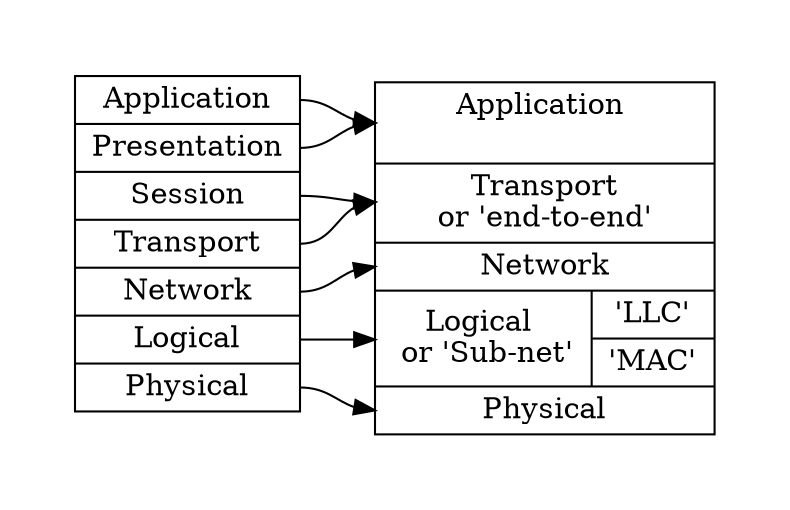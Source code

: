 digraph TCP_IP_vs_OSI {
	graph [pad="0.5", nodesep="0.1"];
	rankdir=LR
	node [shape=record];
		struct1 [shape=record, label="{<f0> Application}|{<f1> Presentation}|{<f2> Session}|{<f3> Transport}|{<f4> Network}|{<f5> Logical}|{<f6> Physical}"]

		struct2 [shape=record, label="{<f0>Application \n\n}|{<f3> Transport\nor\ 'end-to-end'}|{<f4> Network}|{<f5> Logical \n or 'Sub-net' | {{'LLC'} |{ 'MAC'}}}|{<f6> Physical}"]

	struct1:f0 -> struct2:f0
	struct1:f1 -> struct2:f0
	struct1:f2 -> struct2:f3
	struct1:f3 -> struct2:f3
	struct1:f4 -> struct2:f4
	struct1:f5 -> struct2:f5
	struct1:f6 -> struct2:f6
}
